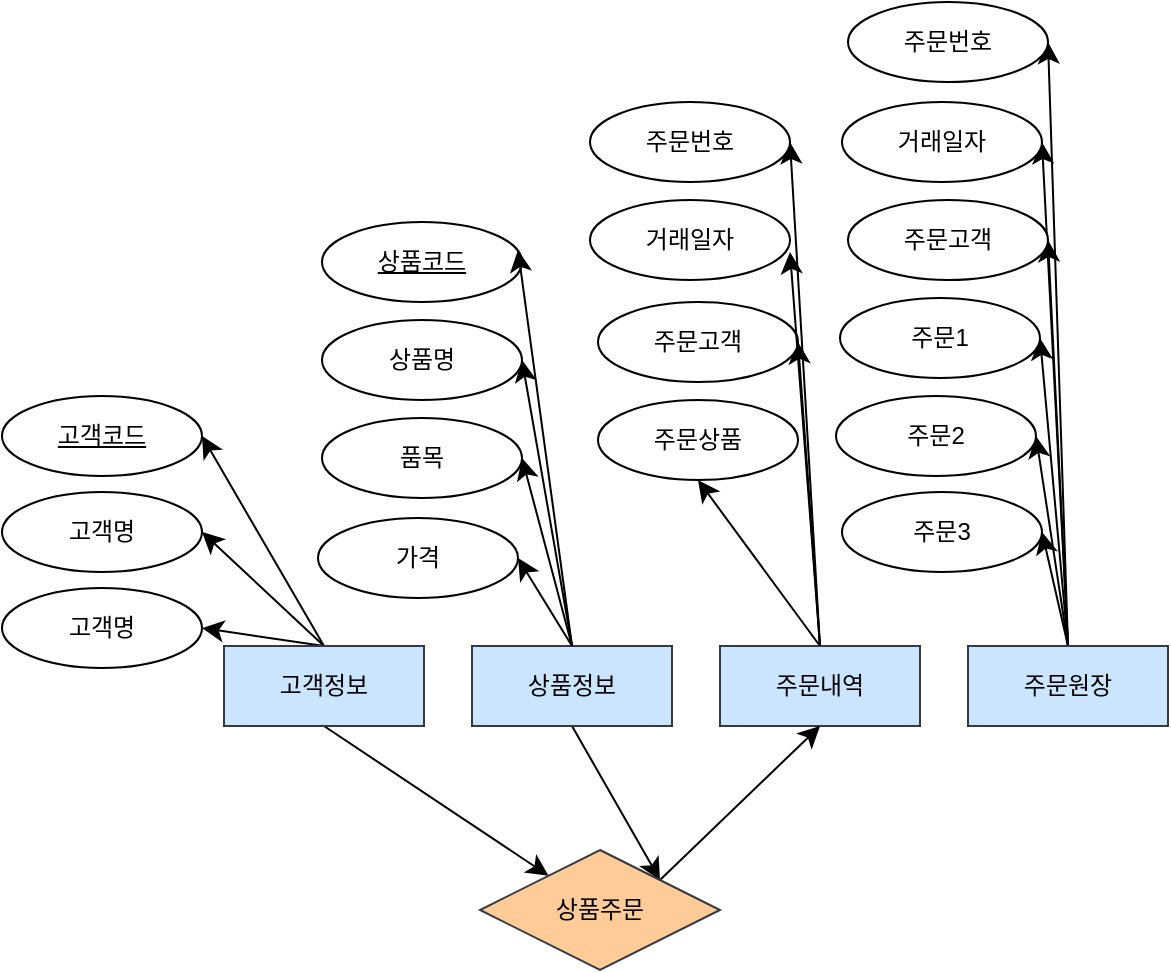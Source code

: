 <mxfile version="24.0.6" type="device">
  <diagram name="페이지-1" id="NWL-OguI6rD0n6DzFRqz">
    <mxGraphModel dx="1198" dy="1647" grid="0" gridSize="10" guides="1" tooltips="1" connect="1" arrows="1" fold="1" page="0" pageScale="1" pageWidth="827" pageHeight="1169" math="0" shadow="0">
      <root>
        <mxCell id="0" />
        <mxCell id="1" parent="0" />
        <mxCell id="H5hDrxO1UlxFhSvYiYML-6" style="edgeStyle=none;curved=1;rounded=0;orthogonalLoop=1;jettySize=auto;html=1;exitX=0.5;exitY=1;exitDx=0;exitDy=0;fontSize=12;startSize=8;endSize=8;" edge="1" parent="1" source="H5hDrxO1UlxFhSvYiYML-1" target="H5hDrxO1UlxFhSvYiYML-5">
          <mxGeometry relative="1" as="geometry" />
        </mxCell>
        <mxCell id="H5hDrxO1UlxFhSvYiYML-13" style="edgeStyle=none;curved=1;rounded=0;orthogonalLoop=1;jettySize=auto;html=1;exitX=0.5;exitY=0;exitDx=0;exitDy=0;entryX=1;entryY=0.5;entryDx=0;entryDy=0;fontSize=12;startSize=8;endSize=8;" edge="1" parent="1" source="H5hDrxO1UlxFhSvYiYML-1" target="H5hDrxO1UlxFhSvYiYML-10">
          <mxGeometry relative="1" as="geometry" />
        </mxCell>
        <mxCell id="H5hDrxO1UlxFhSvYiYML-14" style="edgeStyle=none;curved=1;rounded=0;orthogonalLoop=1;jettySize=auto;html=1;exitX=0.5;exitY=0;exitDx=0;exitDy=0;entryX=1;entryY=0.5;entryDx=0;entryDy=0;fontSize=12;startSize=8;endSize=8;" edge="1" parent="1" source="H5hDrxO1UlxFhSvYiYML-1" target="H5hDrxO1UlxFhSvYiYML-11">
          <mxGeometry relative="1" as="geometry" />
        </mxCell>
        <mxCell id="H5hDrxO1UlxFhSvYiYML-15" style="edgeStyle=none;curved=1;rounded=0;orthogonalLoop=1;jettySize=auto;html=1;exitX=0.5;exitY=0;exitDx=0;exitDy=0;entryX=1;entryY=0.5;entryDx=0;entryDy=0;fontSize=12;startSize=8;endSize=8;" edge="1" parent="1" source="H5hDrxO1UlxFhSvYiYML-1" target="H5hDrxO1UlxFhSvYiYML-12">
          <mxGeometry relative="1" as="geometry" />
        </mxCell>
        <mxCell id="H5hDrxO1UlxFhSvYiYML-1" value="고객정보" style="whiteSpace=wrap;html=1;align=center;fillColor=#cce5ff;strokeColor=#36393d;" vertex="1" parent="1">
          <mxGeometry x="25" y="-109" width="100" height="40" as="geometry" />
        </mxCell>
        <mxCell id="H5hDrxO1UlxFhSvYiYML-8" style="edgeStyle=none;curved=1;rounded=0;orthogonalLoop=1;jettySize=auto;html=1;exitX=0.5;exitY=1;exitDx=0;exitDy=0;entryX=1;entryY=0;entryDx=0;entryDy=0;fontSize=12;startSize=8;endSize=8;" edge="1" parent="1" source="H5hDrxO1UlxFhSvYiYML-2" target="H5hDrxO1UlxFhSvYiYML-5">
          <mxGeometry relative="1" as="geometry" />
        </mxCell>
        <mxCell id="H5hDrxO1UlxFhSvYiYML-21" style="edgeStyle=none;curved=1;rounded=0;orthogonalLoop=1;jettySize=auto;html=1;exitX=0.5;exitY=0;exitDx=0;exitDy=0;entryX=1;entryY=0.5;entryDx=0;entryDy=0;fontSize=12;startSize=8;endSize=8;" edge="1" parent="1" source="H5hDrxO1UlxFhSvYiYML-2" target="H5hDrxO1UlxFhSvYiYML-19">
          <mxGeometry relative="1" as="geometry" />
        </mxCell>
        <mxCell id="H5hDrxO1UlxFhSvYiYML-22" style="edgeStyle=none;curved=1;rounded=0;orthogonalLoop=1;jettySize=auto;html=1;exitX=0.5;exitY=0;exitDx=0;exitDy=0;entryX=1;entryY=0.5;entryDx=0;entryDy=0;fontSize=12;startSize=8;endSize=8;" edge="1" parent="1" source="H5hDrxO1UlxFhSvYiYML-2" target="H5hDrxO1UlxFhSvYiYML-18">
          <mxGeometry relative="1" as="geometry" />
        </mxCell>
        <mxCell id="H5hDrxO1UlxFhSvYiYML-23" style="edgeStyle=none;curved=1;rounded=0;orthogonalLoop=1;jettySize=auto;html=1;exitX=0.5;exitY=0;exitDx=0;exitDy=0;entryX=1;entryY=0.5;entryDx=0;entryDy=0;fontSize=12;startSize=8;endSize=8;" edge="1" parent="1" source="H5hDrxO1UlxFhSvYiYML-2" target="H5hDrxO1UlxFhSvYiYML-17">
          <mxGeometry relative="1" as="geometry" />
        </mxCell>
        <mxCell id="H5hDrxO1UlxFhSvYiYML-2" value="상품정보" style="whiteSpace=wrap;html=1;align=center;fillColor=#cce5ff;strokeColor=#36393d;" vertex="1" parent="1">
          <mxGeometry x="149" y="-109" width="100" height="40" as="geometry" />
        </mxCell>
        <mxCell id="H5hDrxO1UlxFhSvYiYML-41" style="edgeStyle=none;curved=1;rounded=0;orthogonalLoop=1;jettySize=auto;html=1;exitX=0.5;exitY=0;exitDx=0;exitDy=0;entryX=0.5;entryY=1;entryDx=0;entryDy=0;fontSize=12;startSize=8;endSize=8;" edge="1" parent="1" source="H5hDrxO1UlxFhSvYiYML-3" target="H5hDrxO1UlxFhSvYiYML-40">
          <mxGeometry relative="1" as="geometry" />
        </mxCell>
        <mxCell id="H5hDrxO1UlxFhSvYiYML-42" style="edgeStyle=none;curved=1;rounded=0;orthogonalLoop=1;jettySize=auto;html=1;exitX=0.5;exitY=0;exitDx=0;exitDy=0;entryX=1;entryY=0.5;entryDx=0;entryDy=0;fontSize=12;startSize=8;endSize=8;" edge="1" parent="1" source="H5hDrxO1UlxFhSvYiYML-3" target="H5hDrxO1UlxFhSvYiYML-39">
          <mxGeometry relative="1" as="geometry" />
        </mxCell>
        <mxCell id="H5hDrxO1UlxFhSvYiYML-44" style="edgeStyle=none;curved=1;rounded=0;orthogonalLoop=1;jettySize=auto;html=1;exitX=0.5;exitY=0;exitDx=0;exitDy=0;entryX=1;entryY=0.5;entryDx=0;entryDy=0;fontSize=12;startSize=8;endSize=8;" edge="1" parent="1" source="H5hDrxO1UlxFhSvYiYML-3" target="H5hDrxO1UlxFhSvYiYML-37">
          <mxGeometry relative="1" as="geometry" />
        </mxCell>
        <mxCell id="H5hDrxO1UlxFhSvYiYML-3" value="주문내역" style="whiteSpace=wrap;html=1;align=center;fillColor=#cce5ff;strokeColor=#36393d;" vertex="1" parent="1">
          <mxGeometry x="273" y="-109" width="100" height="40" as="geometry" />
        </mxCell>
        <mxCell id="H5hDrxO1UlxFhSvYiYML-31" style="edgeStyle=none;curved=1;rounded=0;orthogonalLoop=1;jettySize=auto;html=1;exitX=0.5;exitY=0;exitDx=0;exitDy=0;entryX=1;entryY=0.5;entryDx=0;entryDy=0;fontSize=12;startSize=8;endSize=8;" edge="1" parent="1" source="H5hDrxO1UlxFhSvYiYML-4" target="H5hDrxO1UlxFhSvYiYML-28">
          <mxGeometry relative="1" as="geometry" />
        </mxCell>
        <mxCell id="H5hDrxO1UlxFhSvYiYML-32" style="edgeStyle=none;curved=1;rounded=0;orthogonalLoop=1;jettySize=auto;html=1;exitX=0.5;exitY=0;exitDx=0;exitDy=0;entryX=1;entryY=0.5;entryDx=0;entryDy=0;fontSize=12;startSize=8;endSize=8;" edge="1" parent="1" source="H5hDrxO1UlxFhSvYiYML-4" target="H5hDrxO1UlxFhSvYiYML-27">
          <mxGeometry relative="1" as="geometry" />
        </mxCell>
        <mxCell id="H5hDrxO1UlxFhSvYiYML-33" style="edgeStyle=none;curved=1;rounded=0;orthogonalLoop=1;jettySize=auto;html=1;exitX=0.5;exitY=0;exitDx=0;exitDy=0;entryX=1;entryY=0.5;entryDx=0;entryDy=0;fontSize=12;startSize=8;endSize=8;" edge="1" parent="1" source="H5hDrxO1UlxFhSvYiYML-4" target="H5hDrxO1UlxFhSvYiYML-26">
          <mxGeometry relative="1" as="geometry" />
        </mxCell>
        <mxCell id="H5hDrxO1UlxFhSvYiYML-34" style="edgeStyle=none;curved=1;rounded=0;orthogonalLoop=1;jettySize=auto;html=1;exitX=0.5;exitY=0;exitDx=0;exitDy=0;entryX=1;entryY=0.5;entryDx=0;entryDy=0;fontSize=12;startSize=8;endSize=8;" edge="1" parent="1" source="H5hDrxO1UlxFhSvYiYML-4" target="H5hDrxO1UlxFhSvYiYML-25">
          <mxGeometry relative="1" as="geometry" />
        </mxCell>
        <mxCell id="H5hDrxO1UlxFhSvYiYML-35" style="edgeStyle=none;curved=1;rounded=0;orthogonalLoop=1;jettySize=auto;html=1;exitX=0.5;exitY=0;exitDx=0;exitDy=0;entryX=1;entryY=0.5;entryDx=0;entryDy=0;fontSize=12;startSize=8;endSize=8;" edge="1" parent="1" source="H5hDrxO1UlxFhSvYiYML-4" target="H5hDrxO1UlxFhSvYiYML-30">
          <mxGeometry relative="1" as="geometry" />
        </mxCell>
        <mxCell id="H5hDrxO1UlxFhSvYiYML-36" style="edgeStyle=none;curved=1;rounded=0;orthogonalLoop=1;jettySize=auto;html=1;exitX=0.5;exitY=0;exitDx=0;exitDy=0;entryX=1;entryY=0.5;entryDx=0;entryDy=0;fontSize=12;startSize=8;endSize=8;" edge="1" parent="1" source="H5hDrxO1UlxFhSvYiYML-4" target="H5hDrxO1UlxFhSvYiYML-29">
          <mxGeometry relative="1" as="geometry" />
        </mxCell>
        <mxCell id="H5hDrxO1UlxFhSvYiYML-4" value="주문원장" style="whiteSpace=wrap;html=1;align=center;fillColor=#cce5ff;strokeColor=#36393d;" vertex="1" parent="1">
          <mxGeometry x="397" y="-109" width="100" height="40" as="geometry" />
        </mxCell>
        <mxCell id="H5hDrxO1UlxFhSvYiYML-52" style="edgeStyle=none;curved=1;rounded=0;orthogonalLoop=1;jettySize=auto;html=1;exitX=1;exitY=0;exitDx=0;exitDy=0;entryX=0.5;entryY=1;entryDx=0;entryDy=0;fontSize=12;startSize=8;endSize=8;" edge="1" parent="1" source="H5hDrxO1UlxFhSvYiYML-5" target="H5hDrxO1UlxFhSvYiYML-3">
          <mxGeometry relative="1" as="geometry" />
        </mxCell>
        <mxCell id="H5hDrxO1UlxFhSvYiYML-5" value="상품주문" style="shape=rhombus;perimeter=rhombusPerimeter;whiteSpace=wrap;html=1;align=center;fillColor=#ffcc99;strokeColor=#36393d;" vertex="1" parent="1">
          <mxGeometry x="153" y="-7" width="120" height="60" as="geometry" />
        </mxCell>
        <mxCell id="H5hDrxO1UlxFhSvYiYML-10" value="고객코드" style="ellipse;whiteSpace=wrap;html=1;align=center;fontStyle=4;" vertex="1" parent="1">
          <mxGeometry x="-86" y="-234" width="100" height="40" as="geometry" />
        </mxCell>
        <mxCell id="H5hDrxO1UlxFhSvYiYML-11" value="고객명" style="ellipse;whiteSpace=wrap;html=1;align=center;" vertex="1" parent="1">
          <mxGeometry x="-86" y="-186" width="100" height="40" as="geometry" />
        </mxCell>
        <mxCell id="H5hDrxO1UlxFhSvYiYML-12" value="고객명" style="ellipse;whiteSpace=wrap;html=1;align=center;" vertex="1" parent="1">
          <mxGeometry x="-86" y="-138" width="100" height="40" as="geometry" />
        </mxCell>
        <mxCell id="H5hDrxO1UlxFhSvYiYML-16" value="상품코드" style="ellipse;whiteSpace=wrap;html=1;align=center;fontStyle=4;" vertex="1" parent="1">
          <mxGeometry x="74" y="-321" width="100" height="40" as="geometry" />
        </mxCell>
        <mxCell id="H5hDrxO1UlxFhSvYiYML-17" value="상품명" style="ellipse;whiteSpace=wrap;html=1;align=center;" vertex="1" parent="1">
          <mxGeometry x="74" y="-272" width="100" height="40" as="geometry" />
        </mxCell>
        <mxCell id="H5hDrxO1UlxFhSvYiYML-18" value="품목" style="ellipse;whiteSpace=wrap;html=1;align=center;" vertex="1" parent="1">
          <mxGeometry x="74" y="-223" width="100" height="40" as="geometry" />
        </mxCell>
        <mxCell id="H5hDrxO1UlxFhSvYiYML-19" value="가격" style="ellipse;whiteSpace=wrap;html=1;align=center;" vertex="1" parent="1">
          <mxGeometry x="72" y="-173" width="100" height="40" as="geometry" />
        </mxCell>
        <mxCell id="H5hDrxO1UlxFhSvYiYML-24" style="edgeStyle=none;curved=1;rounded=0;orthogonalLoop=1;jettySize=auto;html=1;exitX=0.5;exitY=0;exitDx=0;exitDy=0;entryX=0.98;entryY=0.35;entryDx=0;entryDy=0;entryPerimeter=0;fontSize=12;startSize=8;endSize=8;" edge="1" parent="1" source="H5hDrxO1UlxFhSvYiYML-2" target="H5hDrxO1UlxFhSvYiYML-16">
          <mxGeometry relative="1" as="geometry" />
        </mxCell>
        <mxCell id="H5hDrxO1UlxFhSvYiYML-25" value="주문고객" style="ellipse;whiteSpace=wrap;html=1;align=center;" vertex="1" parent="1">
          <mxGeometry x="337" y="-332" width="100" height="40" as="geometry" />
        </mxCell>
        <mxCell id="H5hDrxO1UlxFhSvYiYML-26" value="주문1" style="ellipse;whiteSpace=wrap;html=1;align=center;" vertex="1" parent="1">
          <mxGeometry x="333" y="-283" width="100" height="40" as="geometry" />
        </mxCell>
        <mxCell id="H5hDrxO1UlxFhSvYiYML-27" value="주문2" style="ellipse;whiteSpace=wrap;html=1;align=center;" vertex="1" parent="1">
          <mxGeometry x="331" y="-234" width="100" height="40" as="geometry" />
        </mxCell>
        <mxCell id="H5hDrxO1UlxFhSvYiYML-28" value="주문3" style="ellipse;whiteSpace=wrap;html=1;align=center;" vertex="1" parent="1">
          <mxGeometry x="334" y="-186" width="100" height="40" as="geometry" />
        </mxCell>
        <mxCell id="H5hDrxO1UlxFhSvYiYML-29" value="주문번호" style="ellipse;whiteSpace=wrap;html=1;align=center;" vertex="1" parent="1">
          <mxGeometry x="337" y="-431" width="100" height="40" as="geometry" />
        </mxCell>
        <mxCell id="H5hDrxO1UlxFhSvYiYML-30" value="거래일자" style="ellipse;whiteSpace=wrap;html=1;align=center;" vertex="1" parent="1">
          <mxGeometry x="334" y="-381" width="100" height="40" as="geometry" />
        </mxCell>
        <mxCell id="H5hDrxO1UlxFhSvYiYML-37" value="주문번호" style="ellipse;whiteSpace=wrap;html=1;align=center;" vertex="1" parent="1">
          <mxGeometry x="208" y="-381" width="100" height="40" as="geometry" />
        </mxCell>
        <mxCell id="H5hDrxO1UlxFhSvYiYML-38" value="거래일자" style="ellipse;whiteSpace=wrap;html=1;align=center;" vertex="1" parent="1">
          <mxGeometry x="208" y="-332" width="100" height="40" as="geometry" />
        </mxCell>
        <mxCell id="H5hDrxO1UlxFhSvYiYML-39" value="주문고객" style="ellipse;whiteSpace=wrap;html=1;align=center;" vertex="1" parent="1">
          <mxGeometry x="212" y="-281" width="100" height="40" as="geometry" />
        </mxCell>
        <mxCell id="H5hDrxO1UlxFhSvYiYML-40" value="주문상품" style="ellipse;whiteSpace=wrap;html=1;align=center;" vertex="1" parent="1">
          <mxGeometry x="212" y="-232" width="100" height="40" as="geometry" />
        </mxCell>
        <mxCell id="H5hDrxO1UlxFhSvYiYML-43" style="edgeStyle=none;curved=1;rounded=0;orthogonalLoop=1;jettySize=auto;html=1;exitX=0.5;exitY=0;exitDx=0;exitDy=0;entryX=1;entryY=0.65;entryDx=0;entryDy=0;entryPerimeter=0;fontSize=12;startSize=8;endSize=8;" edge="1" parent="1" source="H5hDrxO1UlxFhSvYiYML-3" target="H5hDrxO1UlxFhSvYiYML-38">
          <mxGeometry relative="1" as="geometry" />
        </mxCell>
      </root>
    </mxGraphModel>
  </diagram>
</mxfile>
